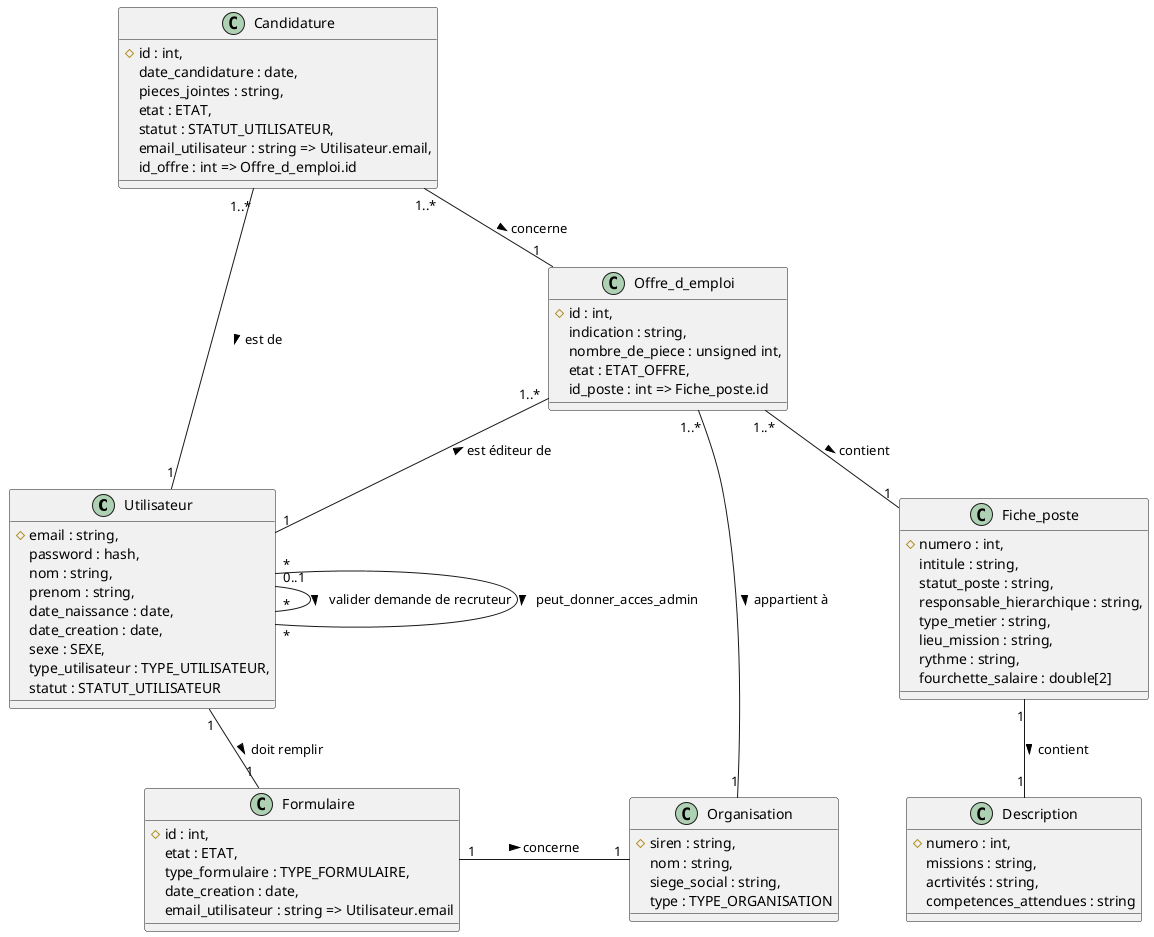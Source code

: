 @startuml



class Utilisateur{
    #email : string, 
    password : hash, 
    nom : string, 
    prenom : string, 
    date_naissance : date, 
    date_creation : date, 
    sexe : SEXE, 
    type_utilisateur : TYPE_UTILISATEUR, 
    statut : STATUT_UTILISATEUR
}

class Formulaire{
    #id : int, 
    etat : ETAT,
    type_formulaire : TYPE_FORMULAIRE, 
    date_creation : date, 
    email_utilisateur : string => Utilisateur.email
}

class Organisation{
    #siren : string, 
    nom : string, 
    siege_social : string, 
    type : TYPE_ORGANISATION
}

class  Candidature{
    #id : int, 
    date_candidature : date, 
    pieces_jointes : string, 
    etat : ETAT, 
    statut : STATUT_UTILISATEUR, 
    email_utilisateur : string => Utilisateur.email, 
    id_offre : int => Offre_d_emploi.id
}

class Offre_d_emploi{
    #id : int, 
    indication : string, 
    nombre_de_piece : unsigned int, 
    etat : ETAT_OFFRE, 
    id_poste : int => Fiche_poste.id
}

class Fiche_poste{
    #numero : int, 
    intitule : string, 
    statut_poste : string, 
    responsable_hierarchique : string, 
    type_metier : string, 
    lieu_mission : string, 
    rythme : string, 
    fourchette_salaire : double[2]
}

class Description{
    #numero : int, 
    missions : string, 
    acrtivités : string, 
    competences_attendues : string
}

Utilisateur "0..1" -- "*" Utilisateur : valider demande de recruteur >
Utilisateur "*"-- "*" Utilisateur : peut_donner_acces_admin >

Offre_d_emploi "1..*" -- "1" Organisation : appartient à >
Offre_d_emploi "1..*" -- "1" Fiche_poste : contient >
Offre_d_emploi "1..*" -- "1" Utilisateur : est éditeur de <

Fiche_poste "1" -- "1" Description : contient >

Candidature "1..*" -- "1" Offre_d_emploi : concerne >
Candidature "1..*" -- "1" Utilisateur : est de >

Utilisateur "1" -- "1" Formulaire : doit remplir >
Formulaire "1" - "1" Organisation : concerne >

@enduml